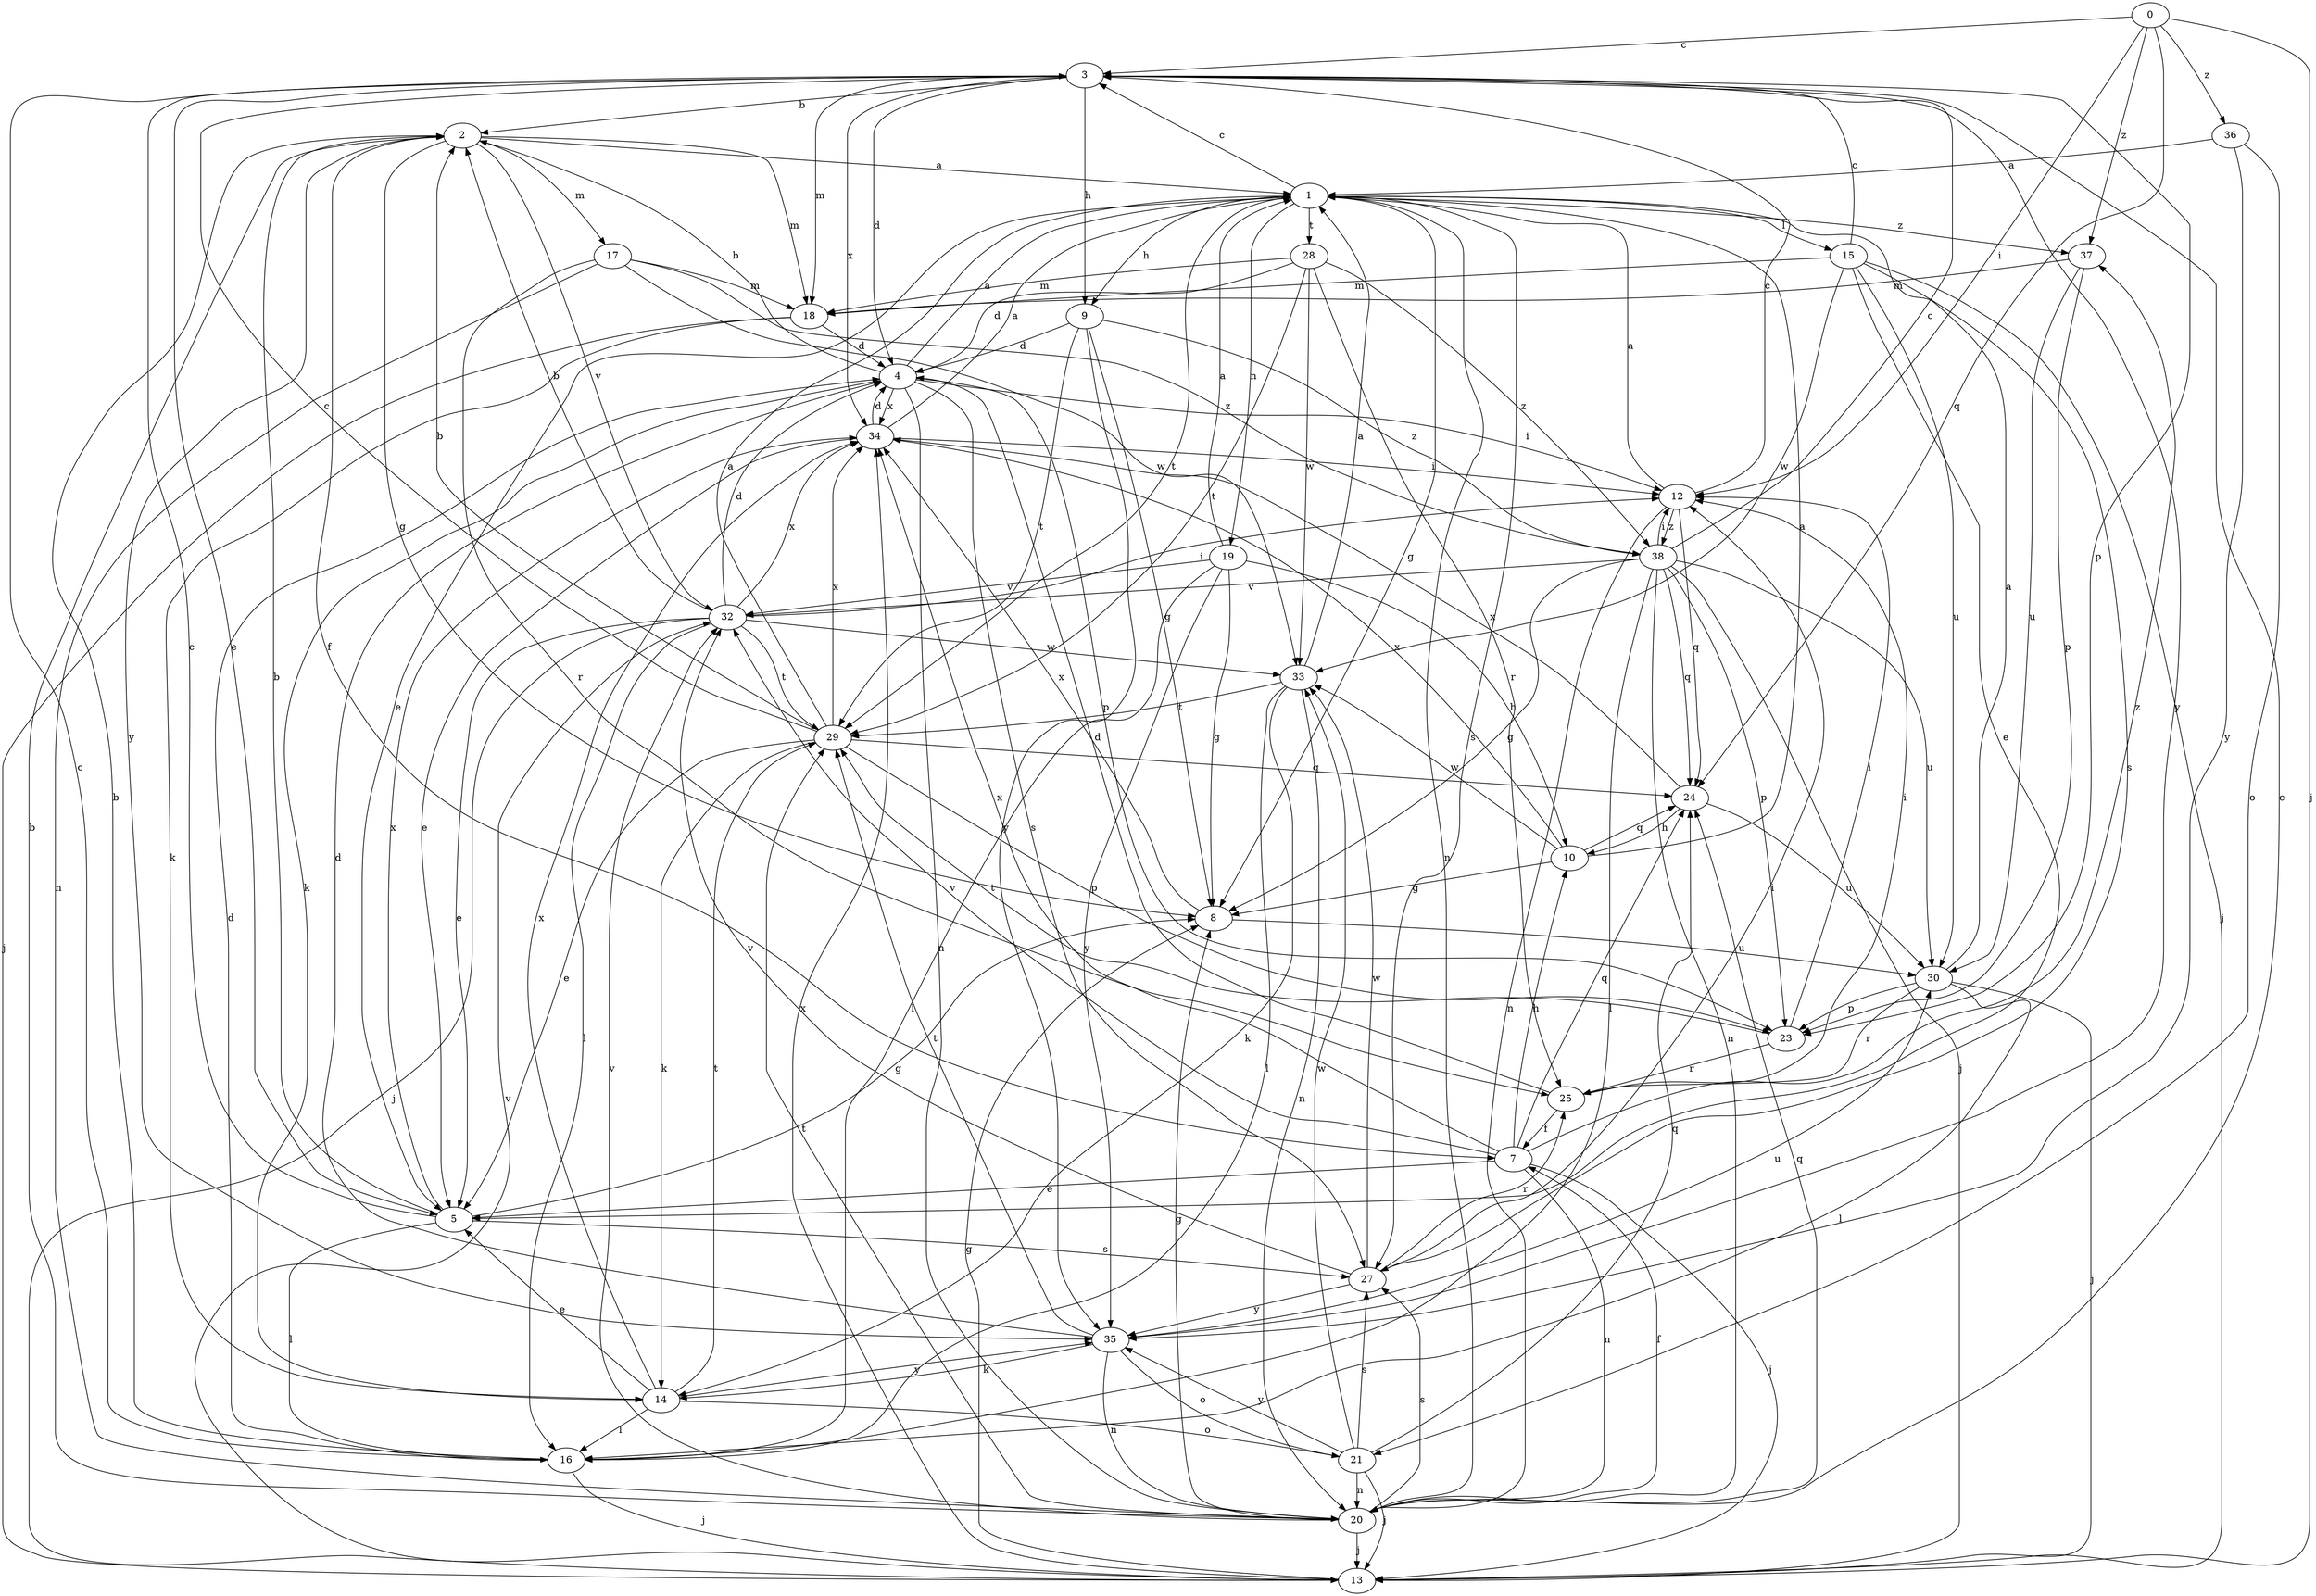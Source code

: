 strict digraph  {
0;
1;
2;
3;
4;
5;
7;
8;
9;
10;
12;
13;
14;
15;
16;
17;
18;
19;
20;
21;
23;
24;
25;
27;
28;
29;
30;
32;
33;
34;
35;
36;
37;
38;
0 -> 3  [label=c];
0 -> 12  [label=i];
0 -> 13  [label=j];
0 -> 24  [label=q];
0 -> 36  [label=z];
0 -> 37  [label=z];
1 -> 3  [label=c];
1 -> 5  [label=e];
1 -> 8  [label=g];
1 -> 9  [label=h];
1 -> 15  [label=l];
1 -> 19  [label=n];
1 -> 20  [label=n];
1 -> 27  [label=s];
1 -> 28  [label=t];
1 -> 29  [label=t];
1 -> 37  [label=z];
2 -> 1  [label=a];
2 -> 7  [label=f];
2 -> 8  [label=g];
2 -> 17  [label=m];
2 -> 18  [label=m];
2 -> 32  [label=v];
2 -> 35  [label=y];
3 -> 2  [label=b];
3 -> 4  [label=d];
3 -> 5  [label=e];
3 -> 9  [label=h];
3 -> 18  [label=m];
3 -> 23  [label=p];
3 -> 34  [label=x];
3 -> 35  [label=y];
4 -> 1  [label=a];
4 -> 2  [label=b];
4 -> 12  [label=i];
4 -> 14  [label=k];
4 -> 20  [label=n];
4 -> 23  [label=p];
4 -> 27  [label=s];
4 -> 34  [label=x];
5 -> 2  [label=b];
5 -> 3  [label=c];
5 -> 8  [label=g];
5 -> 16  [label=l];
5 -> 27  [label=s];
5 -> 34  [label=x];
7 -> 5  [label=e];
7 -> 10  [label=h];
7 -> 13  [label=j];
7 -> 20  [label=n];
7 -> 24  [label=q];
7 -> 32  [label=v];
7 -> 34  [label=x];
7 -> 37  [label=z];
8 -> 30  [label=u];
8 -> 34  [label=x];
9 -> 4  [label=d];
9 -> 8  [label=g];
9 -> 29  [label=t];
9 -> 35  [label=y];
9 -> 38  [label=z];
10 -> 1  [label=a];
10 -> 8  [label=g];
10 -> 24  [label=q];
10 -> 33  [label=w];
10 -> 34  [label=x];
12 -> 1  [label=a];
12 -> 3  [label=c];
12 -> 20  [label=n];
12 -> 24  [label=q];
12 -> 38  [label=z];
13 -> 8  [label=g];
13 -> 32  [label=v];
13 -> 34  [label=x];
14 -> 5  [label=e];
14 -> 16  [label=l];
14 -> 21  [label=o];
14 -> 29  [label=t];
14 -> 34  [label=x];
14 -> 35  [label=y];
15 -> 3  [label=c];
15 -> 5  [label=e];
15 -> 13  [label=j];
15 -> 18  [label=m];
15 -> 27  [label=s];
15 -> 30  [label=u];
15 -> 33  [label=w];
16 -> 2  [label=b];
16 -> 3  [label=c];
16 -> 4  [label=d];
16 -> 13  [label=j];
17 -> 18  [label=m];
17 -> 20  [label=n];
17 -> 25  [label=r];
17 -> 33  [label=w];
17 -> 38  [label=z];
18 -> 4  [label=d];
18 -> 13  [label=j];
18 -> 14  [label=k];
19 -> 1  [label=a];
19 -> 8  [label=g];
19 -> 10  [label=h];
19 -> 16  [label=l];
19 -> 32  [label=v];
19 -> 35  [label=y];
20 -> 2  [label=b];
20 -> 3  [label=c];
20 -> 7  [label=f];
20 -> 8  [label=g];
20 -> 13  [label=j];
20 -> 24  [label=q];
20 -> 27  [label=s];
20 -> 29  [label=t];
20 -> 32  [label=v];
21 -> 13  [label=j];
21 -> 20  [label=n];
21 -> 24  [label=q];
21 -> 27  [label=s];
21 -> 33  [label=w];
21 -> 35  [label=y];
23 -> 12  [label=i];
23 -> 25  [label=r];
23 -> 29  [label=t];
24 -> 10  [label=h];
24 -> 30  [label=u];
24 -> 34  [label=x];
25 -> 4  [label=d];
25 -> 7  [label=f];
25 -> 12  [label=i];
27 -> 12  [label=i];
27 -> 25  [label=r];
27 -> 32  [label=v];
27 -> 33  [label=w];
27 -> 35  [label=y];
28 -> 4  [label=d];
28 -> 18  [label=m];
28 -> 25  [label=r];
28 -> 29  [label=t];
28 -> 33  [label=w];
28 -> 38  [label=z];
29 -> 1  [label=a];
29 -> 2  [label=b];
29 -> 3  [label=c];
29 -> 5  [label=e];
29 -> 14  [label=k];
29 -> 23  [label=p];
29 -> 24  [label=q];
29 -> 34  [label=x];
30 -> 1  [label=a];
30 -> 13  [label=j];
30 -> 16  [label=l];
30 -> 23  [label=p];
30 -> 25  [label=r];
32 -> 2  [label=b];
32 -> 4  [label=d];
32 -> 5  [label=e];
32 -> 12  [label=i];
32 -> 13  [label=j];
32 -> 16  [label=l];
32 -> 29  [label=t];
32 -> 33  [label=w];
32 -> 34  [label=x];
33 -> 1  [label=a];
33 -> 14  [label=k];
33 -> 16  [label=l];
33 -> 20  [label=n];
33 -> 29  [label=t];
34 -> 1  [label=a];
34 -> 4  [label=d];
34 -> 5  [label=e];
34 -> 12  [label=i];
35 -> 4  [label=d];
35 -> 14  [label=k];
35 -> 20  [label=n];
35 -> 21  [label=o];
35 -> 29  [label=t];
35 -> 30  [label=u];
36 -> 1  [label=a];
36 -> 21  [label=o];
36 -> 35  [label=y];
37 -> 18  [label=m];
37 -> 23  [label=p];
37 -> 30  [label=u];
38 -> 3  [label=c];
38 -> 8  [label=g];
38 -> 12  [label=i];
38 -> 13  [label=j];
38 -> 16  [label=l];
38 -> 20  [label=n];
38 -> 23  [label=p];
38 -> 24  [label=q];
38 -> 30  [label=u];
38 -> 32  [label=v];
}
